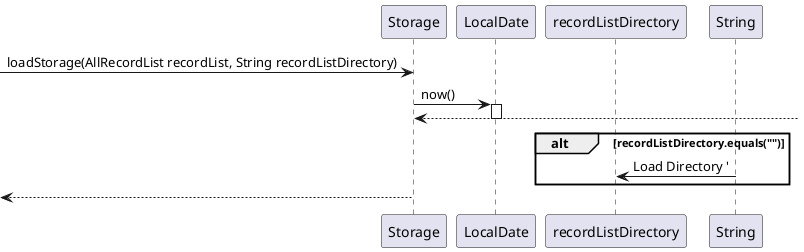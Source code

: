 @startuml
'https://plantuml.com/sequence-diagram

[-> Storage: loadStorage(AllRecordList recordList, String recordListDirectory)

Storage -> LocalDate: now()
activate LocalDate

Storage <--
deactivate LocalDate

alt recordListDirectory.equals("")
    recordListDirectory <- String: Load Directory '
end

[<--Storage
@enduml